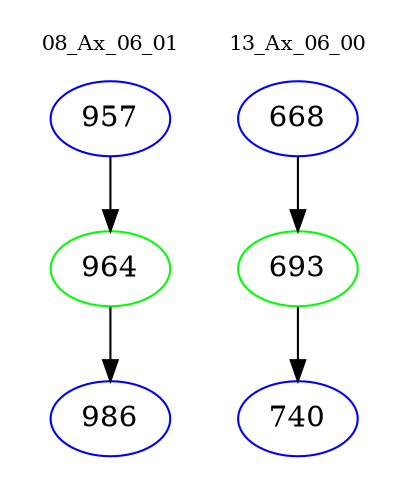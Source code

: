 digraph{
subgraph cluster_0 {
color = white
label = "08_Ax_06_01";
fontsize=10;
T0_957 [label="957", color="blue"]
T0_957 -> T0_964 [color="black"]
T0_964 [label="964", color="green"]
T0_964 -> T0_986 [color="black"]
T0_986 [label="986", color="blue"]
}
subgraph cluster_1 {
color = white
label = "13_Ax_06_00";
fontsize=10;
T1_668 [label="668", color="blue"]
T1_668 -> T1_693 [color="black"]
T1_693 [label="693", color="green"]
T1_693 -> T1_740 [color="black"]
T1_740 [label="740", color="blue"]
}
}
